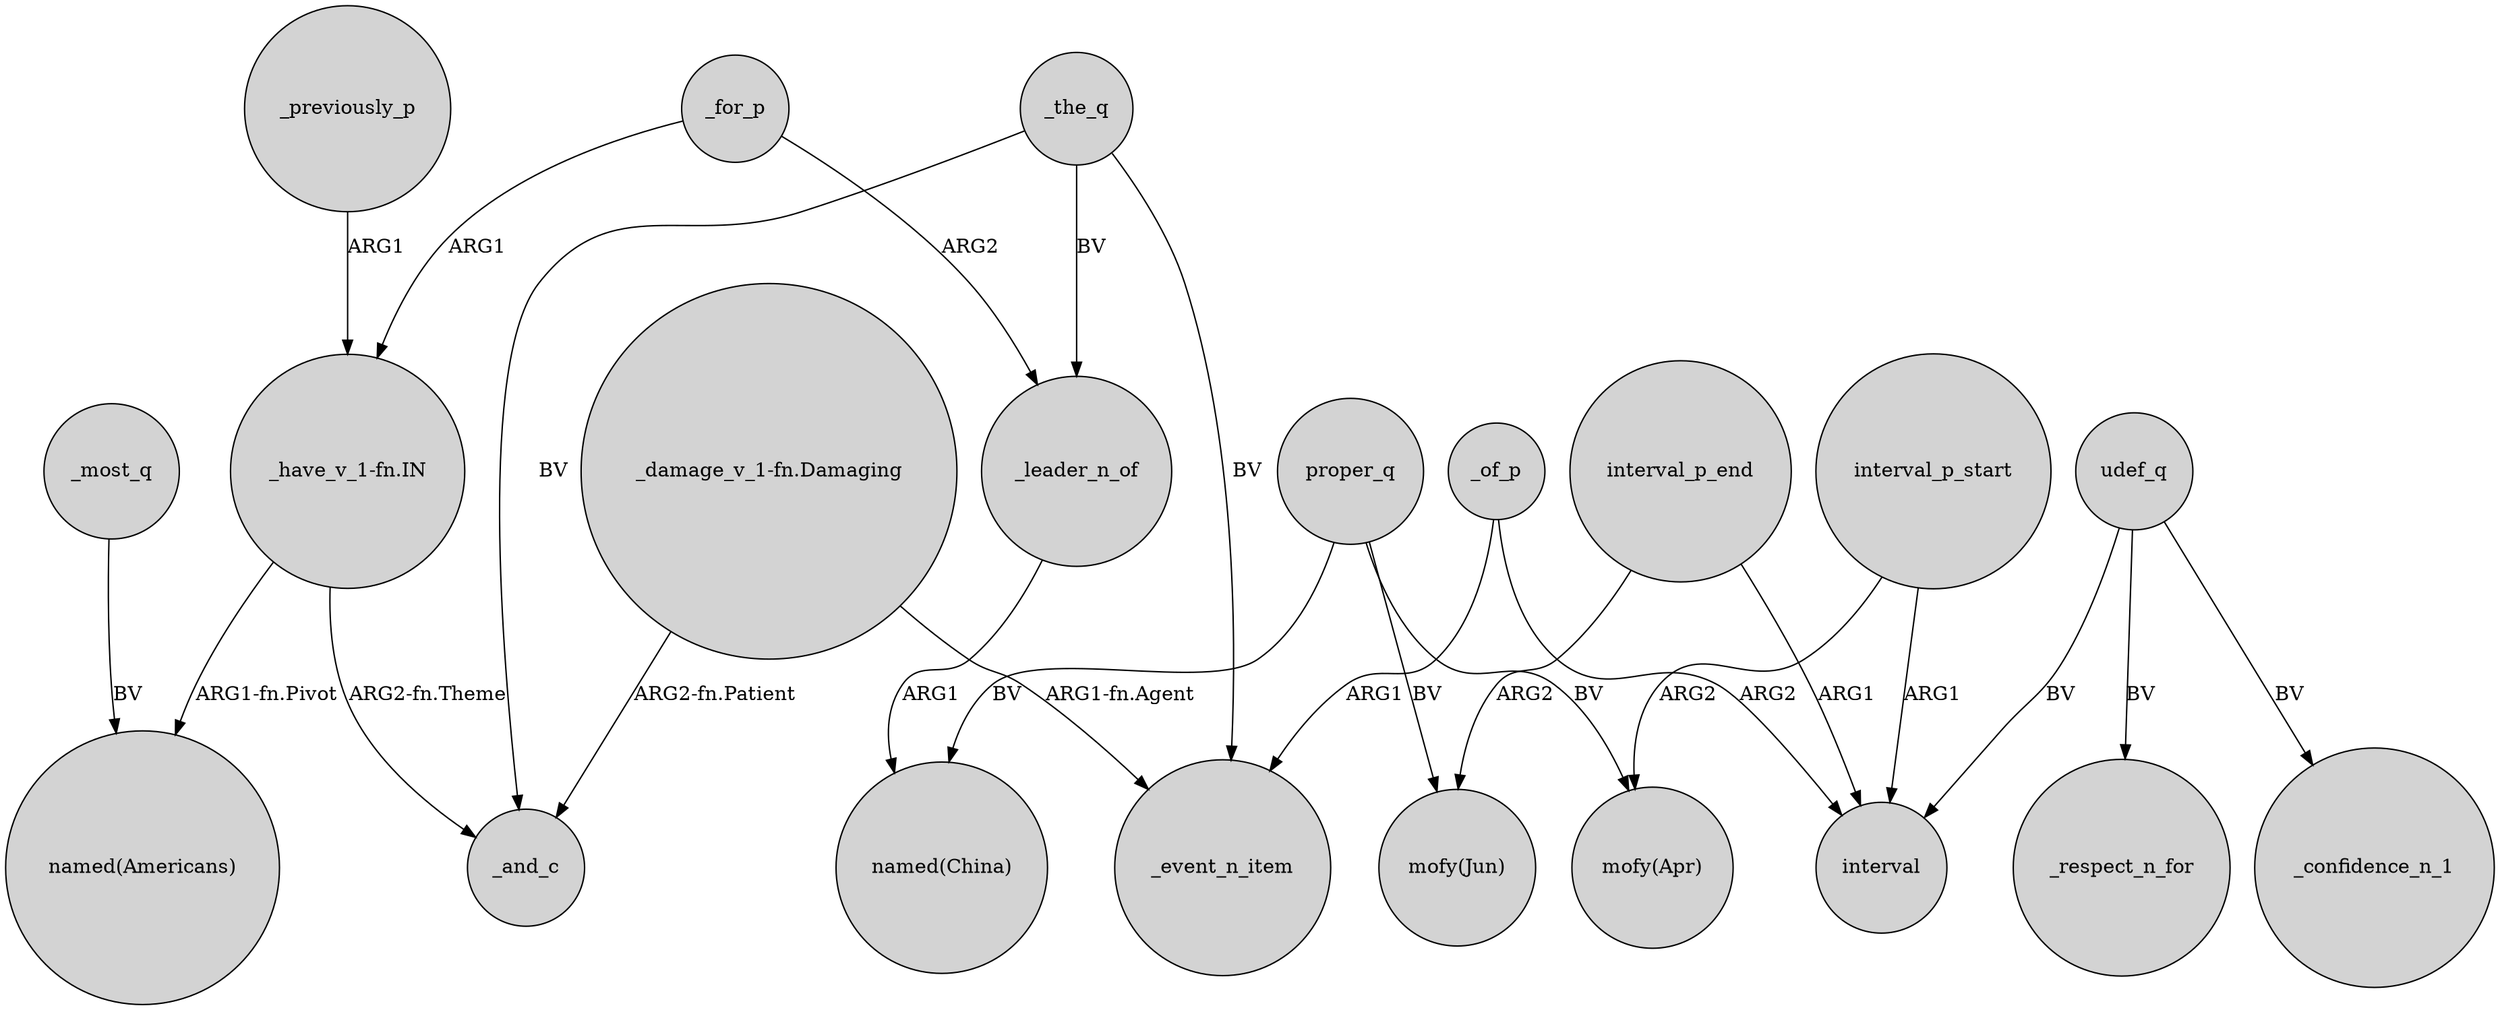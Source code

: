 digraph {
	node [shape=circle style=filled]
	_the_q -> _and_c [label=BV]
	_of_p -> interval [label=ARG2]
	"_have_v_1-fn.IN" -> "named(Americans)" [label="ARG1-fn.Pivot"]
	udef_q -> _respect_n_for [label=BV]
	"_damage_v_1-fn.Damaging" -> _event_n_item [label="ARG1-fn.Agent"]
	proper_q -> "mofy(Jun)" [label=BV]
	_most_q -> "named(Americans)" [label=BV]
	"_have_v_1-fn.IN" -> _and_c [label="ARG2-fn.Theme"]
	proper_q -> "mofy(Apr)" [label=BV]
	_of_p -> _event_n_item [label=ARG1]
	_for_p -> _leader_n_of [label=ARG2]
	_leader_n_of -> "named(China)" [label=ARG1]
	interval_p_start -> interval [label=ARG1]
	interval_p_start -> "mofy(Apr)" [label=ARG2]
	udef_q -> _confidence_n_1 [label=BV]
	_the_q -> _leader_n_of [label=BV]
	_previously_p -> "_have_v_1-fn.IN" [label=ARG1]
	proper_q -> "named(China)" [label=BV]
	interval_p_end -> interval [label=ARG1]
	interval_p_end -> "mofy(Jun)" [label=ARG2]
	"_damage_v_1-fn.Damaging" -> _and_c [label="ARG2-fn.Patient"]
	_for_p -> "_have_v_1-fn.IN" [label=ARG1]
	udef_q -> interval [label=BV]
	_the_q -> _event_n_item [label=BV]
}
